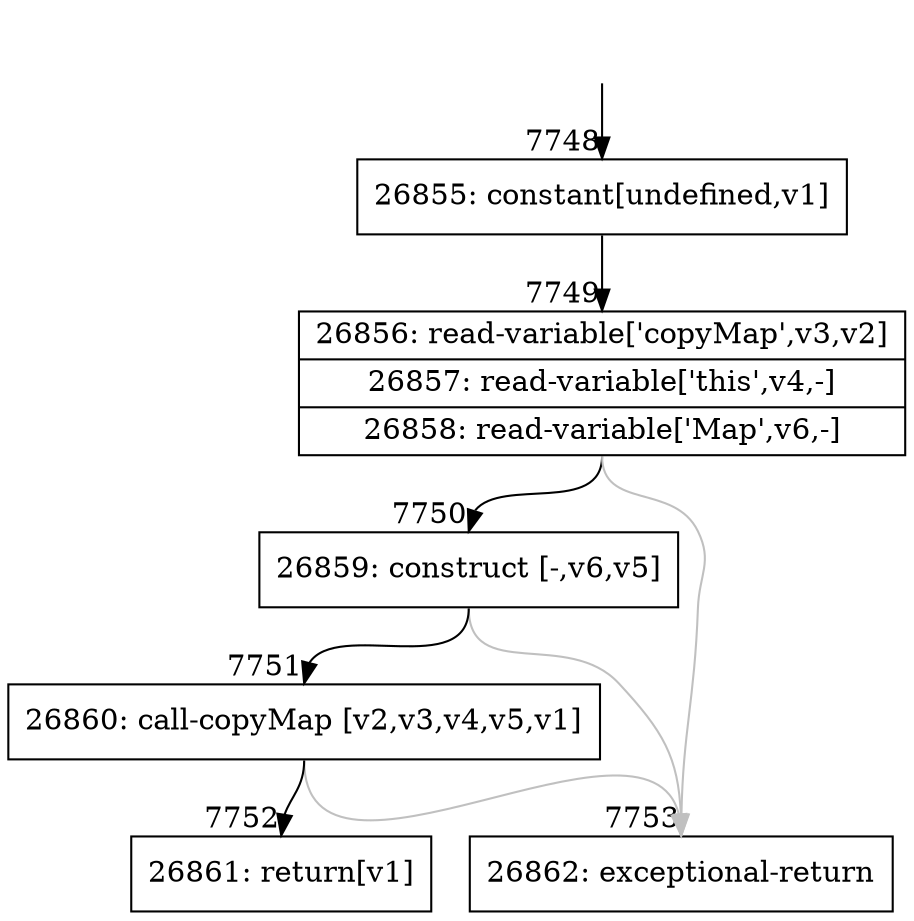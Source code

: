 digraph {
rankdir="TD"
BB_entry655[shape=none,label=""];
BB_entry655 -> BB7748 [tailport=s, headport=n, headlabel="    7748"]
BB7748 [shape=record label="{26855: constant[undefined,v1]}" ] 
BB7748 -> BB7749 [tailport=s, headport=n, headlabel="      7749"]
BB7749 [shape=record label="{26856: read-variable['copyMap',v3,v2]|26857: read-variable['this',v4,-]|26858: read-variable['Map',v6,-]}" ] 
BB7749 -> BB7750 [tailport=s, headport=n, headlabel="      7750"]
BB7749 -> BB7753 [tailport=s, headport=n, color=gray, headlabel="      7753"]
BB7750 [shape=record label="{26859: construct [-,v6,v5]}" ] 
BB7750 -> BB7751 [tailport=s, headport=n, headlabel="      7751"]
BB7750 -> BB7753 [tailport=s, headport=n, color=gray]
BB7751 [shape=record label="{26860: call-copyMap [v2,v3,v4,v5,v1]}" ] 
BB7751 -> BB7752 [tailport=s, headport=n, headlabel="      7752"]
BB7751 -> BB7753 [tailport=s, headport=n, color=gray]
BB7752 [shape=record label="{26861: return[v1]}" ] 
BB7753 [shape=record label="{26862: exceptional-return}" ] 
//#$~ 14301
}
